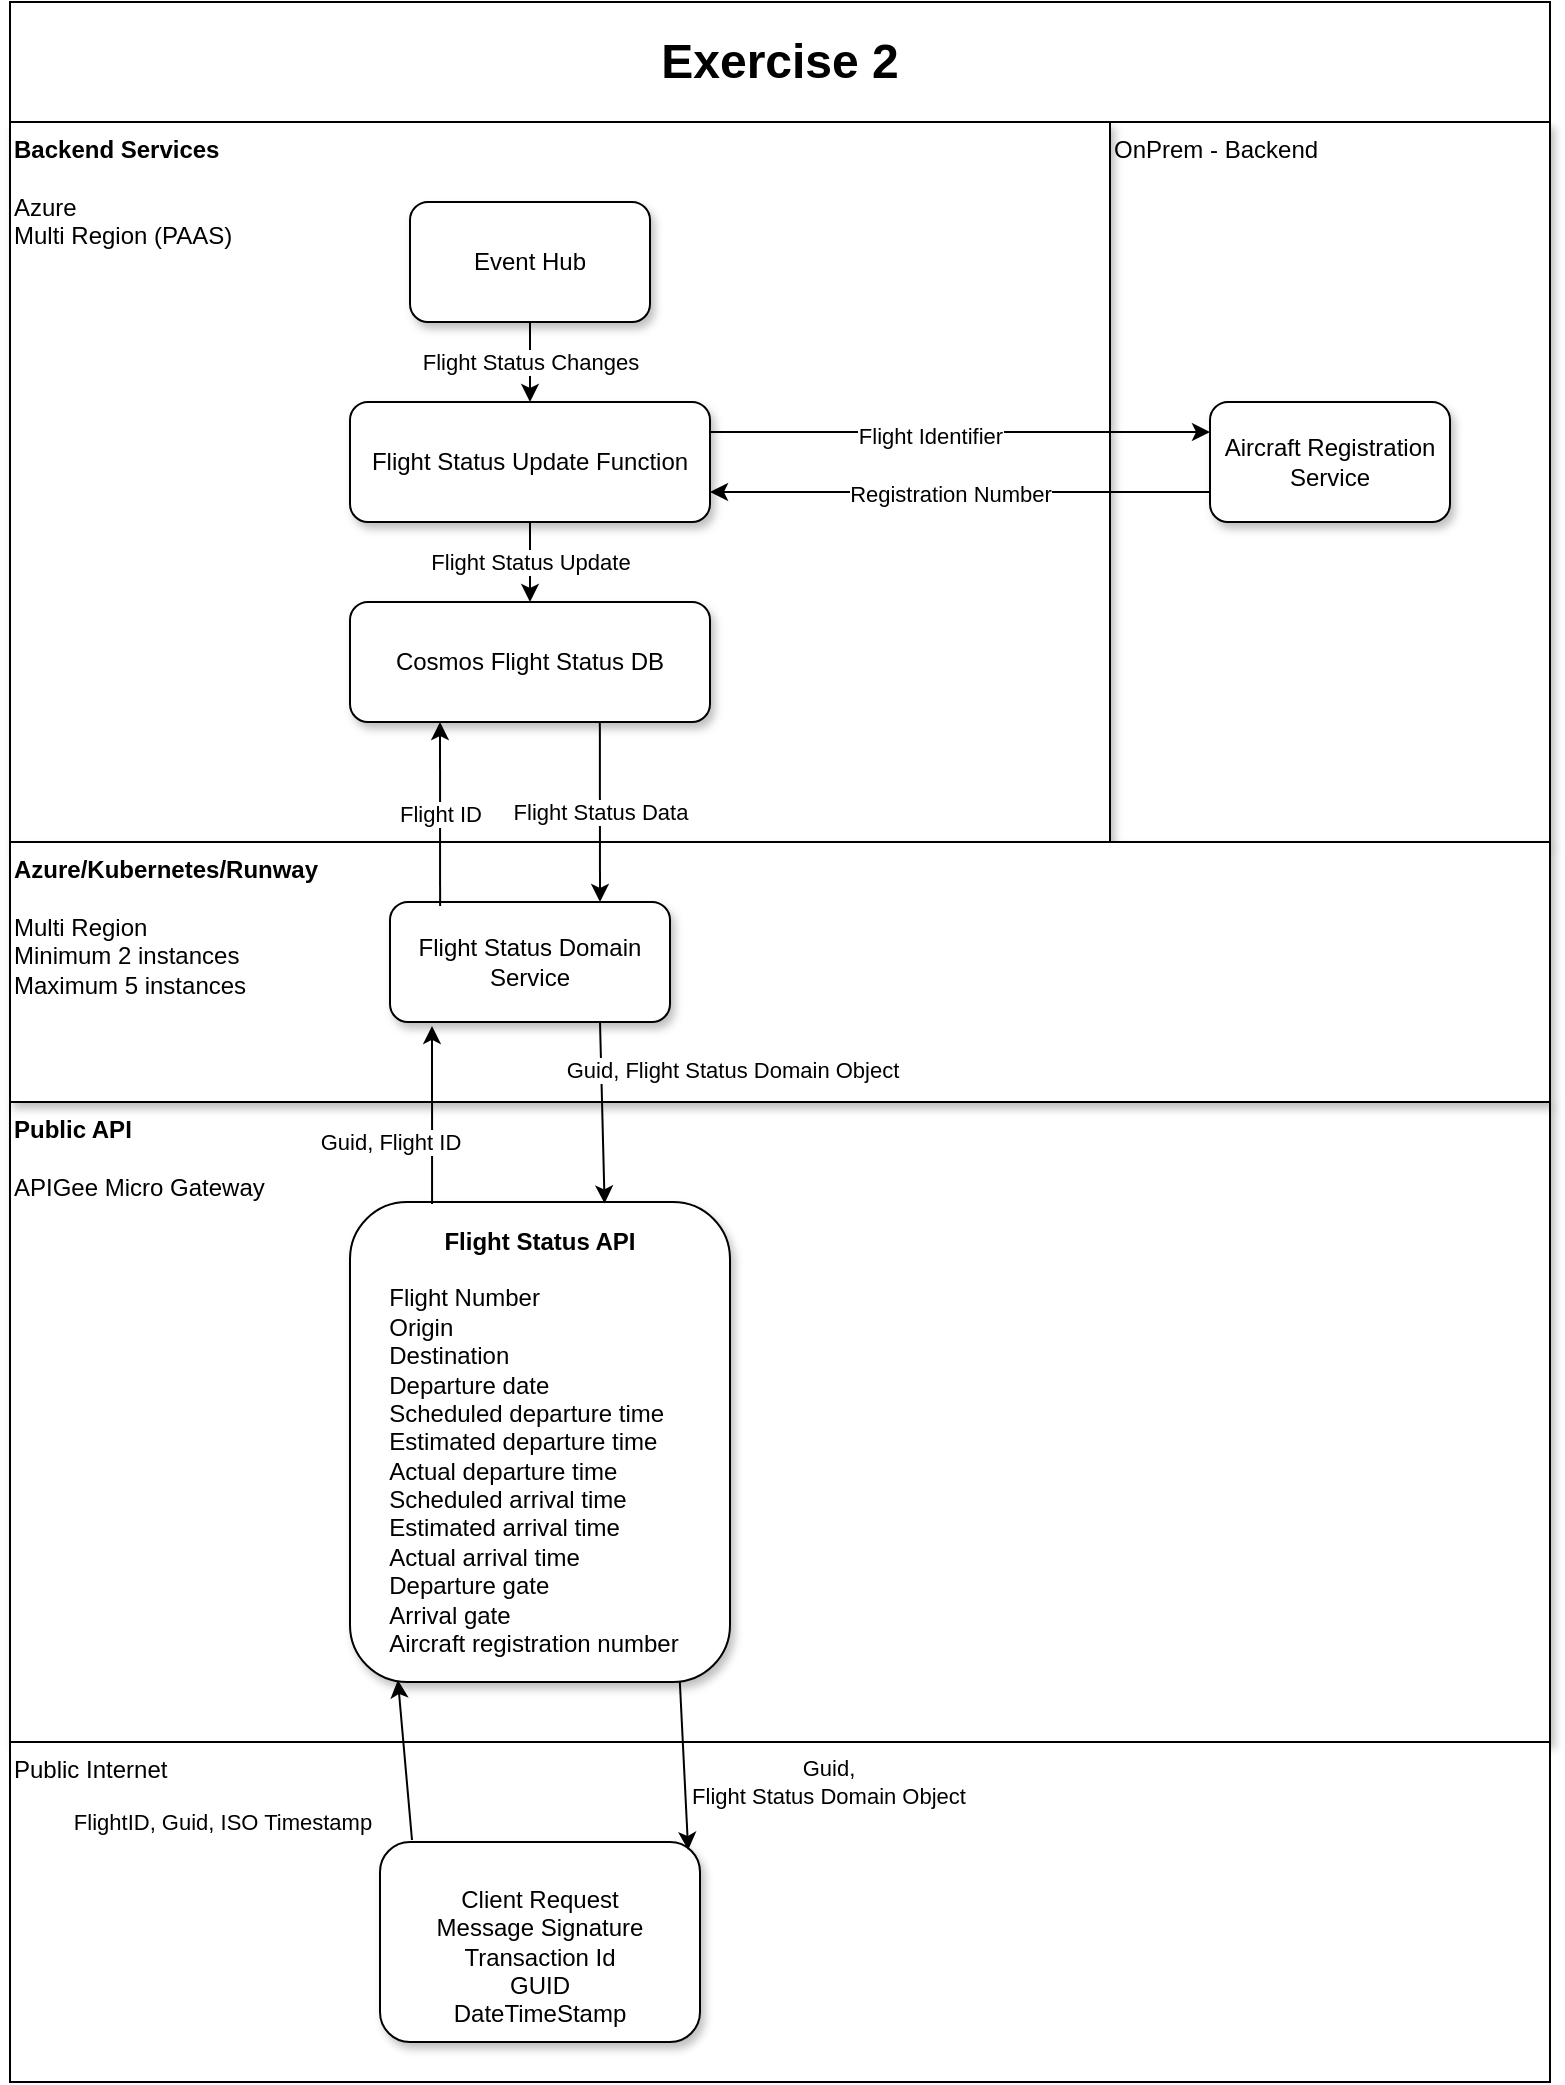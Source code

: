 <mxfile version="20.8.1" type="google"><diagram id="cYwUHA46jRsnzz6RKGsJ" name="Page-1"><mxGraphModel grid="1" page="1" gridSize="10" guides="1" tooltips="1" connect="1" arrows="1" fold="1" pageScale="1" pageWidth="850" pageHeight="1100" math="0" shadow="0"><root><mxCell id="0"/><mxCell id="1" parent="0"/><mxCell id="zHdxzAWfpAOp2oskR0DY-23" value="&lt;b&gt;Public API&lt;br&gt;&lt;br&gt;&lt;/b&gt;APIGee Micro Gateway" style="rounded=0;whiteSpace=wrap;html=1;shadow=1;glass=0;sketch=0;verticalAlign=top;align=left;" vertex="1" parent="1"><mxGeometry x="40" y="590" width="770" height="320" as="geometry"/></mxCell><mxCell id="SuzPllEZ1BDKca5k6AGi-5" value="Public Internet" style="rounded=0;whiteSpace=wrap;html=1;align=left;verticalAlign=top;" vertex="1" parent="1"><mxGeometry x="40" y="910" width="770" height="170" as="geometry"/></mxCell><mxCell id="zHdxzAWfpAOp2oskR0DY-25" value="OnPrem - Backend" style="rounded=0;whiteSpace=wrap;html=1;shadow=1;glass=0;sketch=0;align=left;verticalAlign=top;" vertex="1" parent="1"><mxGeometry x="590" y="100" width="220" height="360" as="geometry"/></mxCell><mxCell id="zHdxzAWfpAOp2oskR0DY-24" value="&lt;b&gt;Backend Services&lt;/b&gt;&lt;br&gt;&lt;br&gt;Azure&lt;br&gt;Multi Region (PAAS)" style="rounded=0;whiteSpace=wrap;html=1;shadow=1;glass=0;sketch=0;align=left;verticalAlign=top;" vertex="1" parent="1"><mxGeometry x="40" y="100" width="550" height="360" as="geometry"/></mxCell><mxCell id="zHdxzAWfpAOp2oskR0DY-22" value="&lt;b&gt;Azure/Kubernetes/Runway &lt;br&gt;&lt;/b&gt;&lt;br&gt;Multi Region&lt;br&gt;Minimum 2 instances&lt;br&gt;Maximum 5 instances" style="rounded=0;whiteSpace=wrap;html=1;shadow=1;glass=0;sketch=0;verticalAlign=top;align=left;" vertex="1" parent="1"><mxGeometry x="40" y="460" width="770" height="130" as="geometry"/></mxCell><mxCell id="zHdxzAWfpAOp2oskR0DY-3" value="Flight Status Update Function" style="rounded=1;whiteSpace=wrap;html=1;glass=0;shadow=1;" vertex="1" parent="1"><mxGeometry x="210" y="240" width="180" height="60" as="geometry"/></mxCell><mxCell id="zHdxzAWfpAOp2oskR0DY-5" value="Aircraft Registration Service" style="rounded=1;whiteSpace=wrap;html=1;glass=0;shadow=1;" vertex="1" parent="1"><mxGeometry x="640" y="240" width="120" height="60" as="geometry"/></mxCell><mxCell id="zHdxzAWfpAOp2oskR0DY-6" value="Cosmos Flight Status DB" style="rounded=1;whiteSpace=wrap;html=1;glass=0;shadow=1;" vertex="1" parent="1"><mxGeometry x="210" y="340" width="180" height="60" as="geometry"/></mxCell><mxCell id="zHdxzAWfpAOp2oskR0DY-8" value="Event Hub" style="rounded=1;whiteSpace=wrap;html=1;shadow=1;" vertex="1" parent="1"><mxGeometry x="240" y="140" width="120" height="60" as="geometry"/></mxCell><mxCell id="zHdxzAWfpAOp2oskR0DY-9" value="Flight Status Domain Service" style="rounded=1;whiteSpace=wrap;html=1;glass=0;shadow=1;" vertex="1" parent="1"><mxGeometry x="230" y="490" width="140" height="60" as="geometry"/></mxCell><mxCell id="zHdxzAWfpAOp2oskR0DY-10" value="Flight Status Changes" style="endArrow=classic;html=1;rounded=0;exitX=0.5;exitY=1;exitDx=0;exitDy=0;" edge="1" parent="1" source="zHdxzAWfpAOp2oskR0DY-8" target="zHdxzAWfpAOp2oskR0DY-3"><mxGeometry width="50" height="50" relative="1" as="geometry"><mxPoint x="360" y="420" as="sourcePoint"/><mxPoint x="410" y="370" as="targetPoint"/></mxGeometry></mxCell><mxCell id="zHdxzAWfpAOp2oskR0DY-4" value="&lt;b&gt;Flight Status API&lt;/b&gt;&lt;br&gt;&lt;br&gt;&lt;div style=&quot;text-align: left;&quot;&gt;&lt;span style=&quot;&quot;&gt;&#9;&lt;/span&gt;Flight Number&amp;nbsp; &amp;nbsp; &amp;nbsp; &amp;nbsp; &amp;nbsp; &amp;nbsp; &amp;nbsp; &amp;nbsp;&lt;/div&gt;&lt;div style=&quot;text-align: left;&quot;&gt;&lt;span style=&quot;&quot;&gt;&#9;&lt;/span&gt;Origin&amp;nbsp; &amp;nbsp; &amp;nbsp; &amp;nbsp; &amp;nbsp; &amp;nbsp; &amp;nbsp; &amp;nbsp; &amp;nbsp; &amp;nbsp; &amp;nbsp;&amp;nbsp;&lt;/div&gt;&lt;div style=&quot;text-align: left;&quot;&gt;&lt;span style=&quot;&quot;&gt;&#9;&lt;/span&gt;Destination&amp;nbsp; &amp;nbsp; &amp;nbsp; &amp;nbsp; &amp;nbsp; &amp;nbsp; &amp;nbsp; &amp;nbsp; &amp;nbsp;&lt;/div&gt;&lt;div style=&quot;text-align: left;&quot;&gt;&lt;span style=&quot;&quot;&gt;&#9;&lt;/span&gt;Departure date&amp;nbsp; &amp;nbsp; &amp;nbsp; &amp;nbsp; &amp;nbsp; &amp;nbsp; &amp;nbsp;&amp;nbsp;&lt;/div&gt;&lt;div style=&quot;text-align: left;&quot;&gt;&lt;span style=&quot;&quot;&gt;&#9;&lt;/span&gt;Scheduled departure time&amp;nbsp; &amp;nbsp;&amp;nbsp;&lt;/div&gt;&lt;div style=&quot;text-align: left;&quot;&gt;&lt;span style=&quot;&quot;&gt;&#9;&lt;/span&gt;Estimated departure time&amp;nbsp; &amp;nbsp;&amp;nbsp;&lt;/div&gt;&lt;div style=&quot;text-align: left;&quot;&gt;&lt;span style=&quot;&quot;&gt;&#9;&lt;/span&gt;Actual departure time&amp;nbsp; &amp;nbsp; &amp;nbsp; &amp;nbsp;&lt;/div&gt;&lt;div style=&quot;text-align: left;&quot;&gt;&lt;span style=&quot;&quot;&gt;&#9;&lt;/span&gt;Scheduled arrival time&amp;nbsp; &amp;nbsp; &amp;nbsp;&amp;nbsp;&lt;/div&gt;&lt;div style=&quot;text-align: left;&quot;&gt;&lt;span style=&quot;&quot;&gt;&#9;&lt;/span&gt;Estimated arrival time&amp;nbsp; &amp;nbsp; &amp;nbsp;&amp;nbsp;&lt;/div&gt;&lt;div style=&quot;text-align: left;&quot;&gt;&lt;span style=&quot;&quot;&gt;&#9;&lt;/span&gt;Actual arrival time&amp;nbsp; &amp;nbsp; &amp;nbsp; &amp;nbsp; &amp;nbsp;&lt;/div&gt;&lt;div style=&quot;text-align: left;&quot;&gt;&lt;span style=&quot;&quot;&gt;&#9;&lt;/span&gt;Departure gate&amp;nbsp; &amp;nbsp; &amp;nbsp; &amp;nbsp; &amp;nbsp; &amp;nbsp; &amp;nbsp;&amp;nbsp;&lt;/div&gt;&lt;div style=&quot;text-align: left;&quot;&gt;&lt;span style=&quot;&quot;&gt;&#9;&lt;/span&gt;Arrival gate&amp;nbsp; &amp;nbsp; &amp;nbsp; &amp;nbsp; &amp;nbsp; &amp;nbsp; &amp;nbsp; &amp;nbsp;&amp;nbsp;&lt;/div&gt;&lt;div style=&quot;text-align: left;&quot;&gt;&lt;span style=&quot;&quot;&gt;&#9;&lt;/span&gt;Aircraft registration number&lt;/div&gt;" style="rounded=1;whiteSpace=wrap;html=1;shadow=1;" vertex="1" parent="1"><mxGeometry x="210" y="640" width="190" height="240" as="geometry"/></mxCell><mxCell id="zHdxzAWfpAOp2oskR0DY-2" value="&lt;br&gt;Client Request&lt;br&gt;Message Signature&lt;br&gt;Transaction Id&lt;br&gt;GUID&lt;br&gt;DateTimeStamp" style="rounded=1;whiteSpace=wrap;html=1;shadow=1;" vertex="1" parent="1"><mxGeometry x="225" y="960" width="160" height="100" as="geometry"/></mxCell><mxCell id="zHdxzAWfpAOp2oskR0DY-27" value="Flight Status Update" style="endArrow=classic;html=1;rounded=0;exitX=0.5;exitY=1;exitDx=0;exitDy=0;" edge="1" parent="1" source="zHdxzAWfpAOp2oskR0DY-3" target="zHdxzAWfpAOp2oskR0DY-6"><mxGeometry width="50" height="50" relative="1" as="geometry"><mxPoint x="430" y="590" as="sourcePoint"/><mxPoint x="480" y="540" as="targetPoint"/></mxGeometry></mxCell><mxCell id="SuzPllEZ1BDKca5k6AGi-1" value="" style="endArrow=classic;html=1;rounded=0;entryX=1;entryY=0.75;entryDx=0;entryDy=0;exitX=0;exitY=0.75;exitDx=0;exitDy=0;" edge="1" parent="1" source="zHdxzAWfpAOp2oskR0DY-5" target="zHdxzAWfpAOp2oskR0DY-3"><mxGeometry width="50" height="50" relative="1" as="geometry"><mxPoint x="430" y="410" as="sourcePoint"/><mxPoint x="480" y="360" as="targetPoint"/></mxGeometry></mxCell><mxCell id="SuzPllEZ1BDKca5k6AGi-2" value="Registration Number" style="edgeLabel;html=1;align=center;verticalAlign=middle;resizable=0;points=[];" connectable="0" vertex="1" parent="SuzPllEZ1BDKca5k6AGi-1"><mxGeometry x="-0.27" y="1" relative="1" as="geometry"><mxPoint x="-39" as="offset"/></mxGeometry></mxCell><mxCell id="SuzPllEZ1BDKca5k6AGi-3" value="" style="endArrow=classic;html=1;rounded=0;entryX=0;entryY=0.25;entryDx=0;entryDy=0;" edge="1" parent="1" target="zHdxzAWfpAOp2oskR0DY-5"><mxGeometry width="50" height="50" relative="1" as="geometry"><mxPoint x="390" y="255" as="sourcePoint"/><mxPoint x="480" y="360" as="targetPoint"/></mxGeometry></mxCell><mxCell id="SuzPllEZ1BDKca5k6AGi-4" value="Flight Identifier" style="edgeLabel;html=1;align=center;verticalAlign=middle;resizable=0;points=[];" connectable="0" vertex="1" parent="SuzPllEZ1BDKca5k6AGi-3"><mxGeometry x="0.272" y="-2" relative="1" as="geometry"><mxPoint x="-49" as="offset"/></mxGeometry></mxCell><mxCell id="SuzPllEZ1BDKca5k6AGi-7" value="FlightID, Guid, ISO Timestamp" style="endArrow=classic;html=1;rounded=0;fontColor=none;exitX=0.1;exitY=-0.01;exitDx=0;exitDy=0;entryX=0.126;entryY=0.996;entryDx=0;entryDy=0;entryPerimeter=0;exitPerimeter=0;" edge="1" parent="1" source="zHdxzAWfpAOp2oskR0DY-2" target="zHdxzAWfpAOp2oskR0DY-4"><mxGeometry x="-0.56" y="94" width="50" height="50" relative="1" as="geometry"><mxPoint x="430" y="880" as="sourcePoint"/><mxPoint x="480" y="830" as="targetPoint"/><mxPoint as="offset"/></mxGeometry></mxCell><mxCell id="SuzPllEZ1BDKca5k6AGi-8" value="Guid,&lt;br&gt;Flight Status Domain Object" style="endArrow=classic;html=1;rounded=0;fontColor=none;exitX=0.868;exitY=1;exitDx=0;exitDy=0;entryX=0.963;entryY=0.04;entryDx=0;entryDy=0;entryPerimeter=0;exitPerimeter=0;" edge="1" parent="1" source="zHdxzAWfpAOp2oskR0DY-4" target="zHdxzAWfpAOp2oskR0DY-2"><mxGeometry x="0.276" y="73" width="50" height="50" relative="1" as="geometry"><mxPoint x="430" y="880" as="sourcePoint"/><mxPoint x="480" y="830" as="targetPoint"/><mxPoint x="-1" as="offset"/></mxGeometry></mxCell><mxCell id="SuzPllEZ1BDKca5k6AGi-9" value="Guid, Flight ID" style="endArrow=classic;html=1;rounded=0;fontColor=none;exitX=0.216;exitY=0.004;exitDx=0;exitDy=0;entryX=0.15;entryY=1.033;entryDx=0;entryDy=0;entryPerimeter=0;exitPerimeter=0;" edge="1" parent="1" source="zHdxzAWfpAOp2oskR0DY-4" target="zHdxzAWfpAOp2oskR0DY-9"><mxGeometry x="-0.304" y="21" width="50" height="50" relative="1" as="geometry"><mxPoint x="275" y="970" as="sourcePoint"/><mxPoint x="276.05" y="893.12" as="targetPoint"/><mxPoint as="offset"/></mxGeometry></mxCell><mxCell id="SuzPllEZ1BDKca5k6AGi-10" value="Guid, Flight Status Domain Object" style="endArrow=classic;html=1;rounded=0;fontColor=none;exitX=0.75;exitY=1;exitDx=0;exitDy=0;entryX=0.67;entryY=0.003;entryDx=0;entryDy=0;entryPerimeter=0;" edge="1" parent="1" source="zHdxzAWfpAOp2oskR0DY-9" target="zHdxzAWfpAOp2oskR0DY-4"><mxGeometry x="-0.429" y="65" width="50" height="50" relative="1" as="geometry"><mxPoint x="384.92" y="890" as="sourcePoint"/><mxPoint x="335" y="620" as="targetPoint"/><mxPoint as="offset"/></mxGeometry></mxCell><mxCell id="SuzPllEZ1BDKca5k6AGi-11" value="Flight ID" style="endArrow=classic;html=1;rounded=0;fontColor=none;exitX=0.179;exitY=0.033;exitDx=0;exitDy=0;entryX=0.25;entryY=1;entryDx=0;entryDy=0;exitPerimeter=0;" edge="1" parent="1" source="zHdxzAWfpAOp2oskR0DY-9" target="zHdxzAWfpAOp2oskR0DY-6"><mxGeometry width="50" height="50" relative="1" as="geometry"><mxPoint x="267.5" y="630" as="sourcePoint"/><mxPoint x="261" y="561.98" as="targetPoint"/></mxGeometry></mxCell><mxCell id="SuzPllEZ1BDKca5k6AGi-12" value="Flight Status Data" style="endArrow=classic;html=1;rounded=0;fontColor=none;exitX=0.694;exitY=1;exitDx=0;exitDy=0;entryX=0.75;entryY=0;entryDx=0;entryDy=0;exitPerimeter=0;" edge="1" parent="1" source="zHdxzAWfpAOp2oskR0DY-6" target="zHdxzAWfpAOp2oskR0DY-9"><mxGeometry width="50" height="50" relative="1" as="geometry"><mxPoint x="345" y="560" as="sourcePoint"/><mxPoint x="369.91" y="639.88" as="targetPoint"/></mxGeometry></mxCell><mxCell id="2ISQ-z0v52F8NwFqVbd2-1" value="&lt;h1&gt;Exercise 2&lt;/h1&gt;" style="rounded=0;whiteSpace=wrap;html=1;" vertex="1" parent="1"><mxGeometry x="40" y="40" width="770" height="60" as="geometry"/></mxCell></root></mxGraphModel></diagram></mxfile>